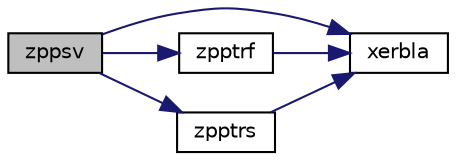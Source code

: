 digraph "zppsv"
{
 // LATEX_PDF_SIZE
  edge [fontname="Helvetica",fontsize="10",labelfontname="Helvetica",labelfontsize="10"];
  node [fontname="Helvetica",fontsize="10",shape=record];
  rankdir="LR";
  Node1 [label="zppsv",height=0.2,width=0.4,color="black", fillcolor="grey75", style="filled", fontcolor="black",tooltip="ZPPSV computes the solution to system of linear equations A * X = B for OTHER matrices"];
  Node1 -> Node2 [color="midnightblue",fontsize="10",style="solid",fontname="Helvetica"];
  Node2 [label="xerbla",height=0.2,width=0.4,color="black", fillcolor="white", style="filled",URL="$xerbla_8f.html#a377ee61015baf8dea7770b3a404b1c07",tooltip="XERBLA"];
  Node1 -> Node3 [color="midnightblue",fontsize="10",style="solid",fontname="Helvetica"];
  Node3 [label="zpptrf",height=0.2,width=0.4,color="black", fillcolor="white", style="filled",URL="$zpptrf_8f.html#ac692b40a594d5f622f3112a7dcb4bd84",tooltip="ZPPTRF"];
  Node3 -> Node2 [color="midnightblue",fontsize="10",style="solid",fontname="Helvetica"];
  Node1 -> Node4 [color="midnightblue",fontsize="10",style="solid",fontname="Helvetica"];
  Node4 [label="zpptrs",height=0.2,width=0.4,color="black", fillcolor="white", style="filled",URL="$zpptrs_8f.html#a343f259e4f8b66852dacf6c9b3eea3f0",tooltip="ZPPTRS"];
  Node4 -> Node2 [color="midnightblue",fontsize="10",style="solid",fontname="Helvetica"];
}
